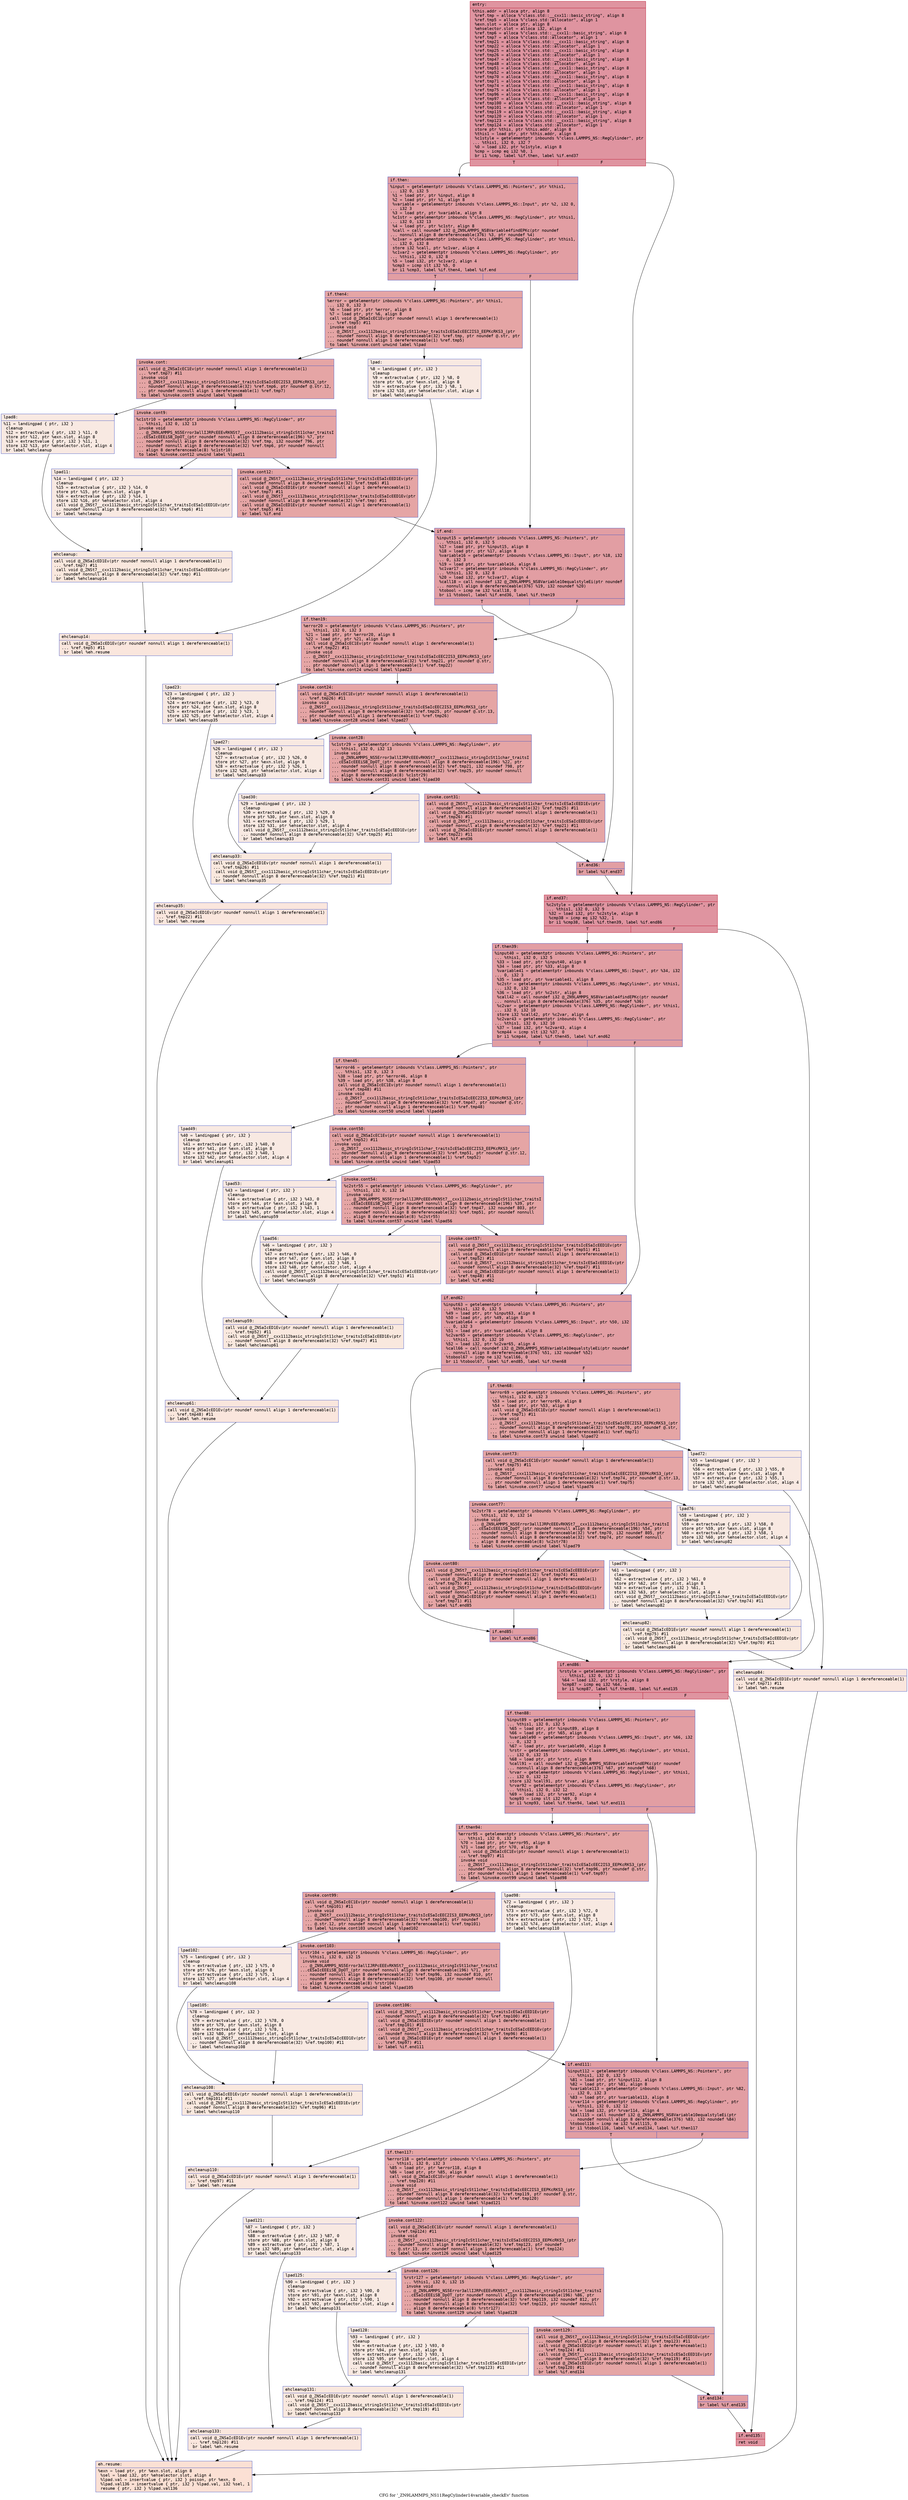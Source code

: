 digraph "CFG for '_ZN9LAMMPS_NS11RegCylinder14variable_checkEv' function" {
	label="CFG for '_ZN9LAMMPS_NS11RegCylinder14variable_checkEv' function";

	Node0x563dc7103fa0 [shape=record,color="#b70d28ff", style=filled, fillcolor="#b70d2870" fontname="Courier",label="{entry:\l|  %this.addr = alloca ptr, align 8\l  %ref.tmp = alloca %\"class.std::__cxx11::basic_string\", align 8\l  %ref.tmp5 = alloca %\"class.std::allocator\", align 1\l  %exn.slot = alloca ptr, align 8\l  %ehselector.slot = alloca i32, align 4\l  %ref.tmp6 = alloca %\"class.std::__cxx11::basic_string\", align 8\l  %ref.tmp7 = alloca %\"class.std::allocator\", align 1\l  %ref.tmp21 = alloca %\"class.std::__cxx11::basic_string\", align 8\l  %ref.tmp22 = alloca %\"class.std::allocator\", align 1\l  %ref.tmp25 = alloca %\"class.std::__cxx11::basic_string\", align 8\l  %ref.tmp26 = alloca %\"class.std::allocator\", align 1\l  %ref.tmp47 = alloca %\"class.std::__cxx11::basic_string\", align 8\l  %ref.tmp48 = alloca %\"class.std::allocator\", align 1\l  %ref.tmp51 = alloca %\"class.std::__cxx11::basic_string\", align 8\l  %ref.tmp52 = alloca %\"class.std::allocator\", align 1\l  %ref.tmp70 = alloca %\"class.std::__cxx11::basic_string\", align 8\l  %ref.tmp71 = alloca %\"class.std::allocator\", align 1\l  %ref.tmp74 = alloca %\"class.std::__cxx11::basic_string\", align 8\l  %ref.tmp75 = alloca %\"class.std::allocator\", align 1\l  %ref.tmp96 = alloca %\"class.std::__cxx11::basic_string\", align 8\l  %ref.tmp97 = alloca %\"class.std::allocator\", align 1\l  %ref.tmp100 = alloca %\"class.std::__cxx11::basic_string\", align 8\l  %ref.tmp101 = alloca %\"class.std::allocator\", align 1\l  %ref.tmp119 = alloca %\"class.std::__cxx11::basic_string\", align 8\l  %ref.tmp120 = alloca %\"class.std::allocator\", align 1\l  %ref.tmp123 = alloca %\"class.std::__cxx11::basic_string\", align 8\l  %ref.tmp124 = alloca %\"class.std::allocator\", align 1\l  store ptr %this, ptr %this.addr, align 8\l  %this1 = load ptr, ptr %this.addr, align 8\l  %c1style = getelementptr inbounds %\"class.LAMMPS_NS::RegCylinder\", ptr\l... %this1, i32 0, i32 7\l  %0 = load i32, ptr %c1style, align 8\l  %cmp = icmp eq i32 %0, 1\l  br i1 %cmp, label %if.then, label %if.end37\l|{<s0>T|<s1>F}}"];
	Node0x563dc7103fa0:s0 -> Node0x563dc71056d0[tooltip="entry -> if.then\nProbability 50.00%" ];
	Node0x563dc7103fa0:s1 -> Node0x563dc7105740[tooltip="entry -> if.end37\nProbability 50.00%" ];
	Node0x563dc71056d0 [shape=record,color="#3d50c3ff", style=filled, fillcolor="#be242e70" fontname="Courier",label="{if.then:\l|  %input = getelementptr inbounds %\"class.LAMMPS_NS::Pointers\", ptr %this1,\l... i32 0, i32 5\l  %1 = load ptr, ptr %input, align 8\l  %2 = load ptr, ptr %1, align 8\l  %variable = getelementptr inbounds %\"class.LAMMPS_NS::Input\", ptr %2, i32 0,\l... i32 3\l  %3 = load ptr, ptr %variable, align 8\l  %c1str = getelementptr inbounds %\"class.LAMMPS_NS::RegCylinder\", ptr %this1,\l... i32 0, i32 13\l  %4 = load ptr, ptr %c1str, align 8\l  %call = call noundef i32 @_ZN9LAMMPS_NS8Variable4findEPKc(ptr noundef\l... nonnull align 8 dereferenceable(376) %3, ptr noundef %4)\l  %c1var = getelementptr inbounds %\"class.LAMMPS_NS::RegCylinder\", ptr %this1,\l... i32 0, i32 8\l  store i32 %call, ptr %c1var, align 4\l  %c1var2 = getelementptr inbounds %\"class.LAMMPS_NS::RegCylinder\", ptr\l... %this1, i32 0, i32 8\l  %5 = load i32, ptr %c1var2, align 4\l  %cmp3 = icmp slt i32 %5, 0\l  br i1 %cmp3, label %if.then4, label %if.end\l|{<s0>T|<s1>F}}"];
	Node0x563dc71056d0:s0 -> Node0x563dc71062c0[tooltip="if.then -> if.then4\nProbability 37.50%" ];
	Node0x563dc71056d0:s1 -> Node0x563dc7106310[tooltip="if.then -> if.end\nProbability 62.50%" ];
	Node0x563dc71062c0 [shape=record,color="#3d50c3ff", style=filled, fillcolor="#c5333470" fontname="Courier",label="{if.then4:\l|  %error = getelementptr inbounds %\"class.LAMMPS_NS::Pointers\", ptr %this1,\l... i32 0, i32 3\l  %6 = load ptr, ptr %error, align 8\l  %7 = load ptr, ptr %6, align 8\l  call void @_ZNSaIcEC1Ev(ptr noundef nonnull align 1 dereferenceable(1)\l... %ref.tmp5) #11\l  invoke void\l... @_ZNSt7__cxx1112basic_stringIcSt11char_traitsIcESaIcEEC2IS3_EEPKcRKS3_(ptr\l... noundef nonnull align 8 dereferenceable(32) %ref.tmp, ptr noundef @.str, ptr\l... noundef nonnull align 1 dereferenceable(1) %ref.tmp5)\l          to label %invoke.cont unwind label %lpad\l}"];
	Node0x563dc71062c0 -> Node0x563dc7106790[tooltip="if.then4 -> invoke.cont\nProbability 100.00%" ];
	Node0x563dc71062c0 -> Node0x563dc7106810[tooltip="if.then4 -> lpad\nProbability 0.00%" ];
	Node0x563dc7106790 [shape=record,color="#3d50c3ff", style=filled, fillcolor="#c5333470" fontname="Courier",label="{invoke.cont:\l|  call void @_ZNSaIcEC1Ev(ptr noundef nonnull align 1 dereferenceable(1)\l... %ref.tmp7) #11\l  invoke void\l... @_ZNSt7__cxx1112basic_stringIcSt11char_traitsIcESaIcEEC2IS3_EEPKcRKS3_(ptr\l... noundef nonnull align 8 dereferenceable(32) %ref.tmp6, ptr noundef @.str.12,\l... ptr noundef nonnull align 1 dereferenceable(1) %ref.tmp7)\l          to label %invoke.cont9 unwind label %lpad8\l}"];
	Node0x563dc7106790 -> Node0x563dc7106b30[tooltip="invoke.cont -> invoke.cont9\nProbability 100.00%" ];
	Node0x563dc7106790 -> Node0x563dc7106b80[tooltip="invoke.cont -> lpad8\nProbability 0.00%" ];
	Node0x563dc7106b30 [shape=record,color="#3d50c3ff", style=filled, fillcolor="#c5333470" fontname="Courier",label="{invoke.cont9:\l|  %c1str10 = getelementptr inbounds %\"class.LAMMPS_NS::RegCylinder\", ptr\l... %this1, i32 0, i32 13\l  invoke void\l... @_ZN9LAMMPS_NS5Error3allIJRPcEEEvRKNSt7__cxx1112basic_stringIcSt11char_traitsI\l...cESaIcEEEiSB_DpOT_(ptr noundef nonnull align 8 dereferenceable(196) %7, ptr\l... noundef nonnull align 8 dereferenceable(32) %ref.tmp, i32 noundef 796, ptr\l... noundef nonnull align 8 dereferenceable(32) %ref.tmp6, ptr noundef nonnull\l... align 8 dereferenceable(8) %c1str10)\l          to label %invoke.cont12 unwind label %lpad11\l}"];
	Node0x563dc7106b30 -> Node0x563dc7106ae0[tooltip="invoke.cont9 -> invoke.cont12\nProbability 100.00%" ];
	Node0x563dc7106b30 -> Node0x563dc7107530[tooltip="invoke.cont9 -> lpad11\nProbability 0.00%" ];
	Node0x563dc7106ae0 [shape=record,color="#3d50c3ff", style=filled, fillcolor="#c5333470" fontname="Courier",label="{invoke.cont12:\l|  call void @_ZNSt7__cxx1112basic_stringIcSt11char_traitsIcESaIcEED1Ev(ptr\l... noundef nonnull align 8 dereferenceable(32) %ref.tmp6) #11\l  call void @_ZNSaIcED1Ev(ptr noundef nonnull align 1 dereferenceable(1)\l... %ref.tmp7) #11\l  call void @_ZNSt7__cxx1112basic_stringIcSt11char_traitsIcESaIcEED1Ev(ptr\l... noundef nonnull align 8 dereferenceable(32) %ref.tmp) #11\l  call void @_ZNSaIcED1Ev(ptr noundef nonnull align 1 dereferenceable(1)\l... %ref.tmp5) #11\l  br label %if.end\l}"];
	Node0x563dc7106ae0 -> Node0x563dc7106310[tooltip="invoke.cont12 -> if.end\nProbability 100.00%" ];
	Node0x563dc7106810 [shape=record,color="#3d50c3ff", style=filled, fillcolor="#efcebd70" fontname="Courier",label="{lpad:\l|  %8 = landingpad \{ ptr, i32 \}\l          cleanup\l  %9 = extractvalue \{ ptr, i32 \} %8, 0\l  store ptr %9, ptr %exn.slot, align 8\l  %10 = extractvalue \{ ptr, i32 \} %8, 1\l  store i32 %10, ptr %ehselector.slot, align 4\l  br label %ehcleanup14\l}"];
	Node0x563dc7106810 -> Node0x563dc7107ef0[tooltip="lpad -> ehcleanup14\nProbability 100.00%" ];
	Node0x563dc7106b80 [shape=record,color="#3d50c3ff", style=filled, fillcolor="#efcebd70" fontname="Courier",label="{lpad8:\l|  %11 = landingpad \{ ptr, i32 \}\l          cleanup\l  %12 = extractvalue \{ ptr, i32 \} %11, 0\l  store ptr %12, ptr %exn.slot, align 8\l  %13 = extractvalue \{ ptr, i32 \} %11, 1\l  store i32 %13, ptr %ehselector.slot, align 4\l  br label %ehcleanup\l}"];
	Node0x563dc7106b80 -> Node0x563dc71081f0[tooltip="lpad8 -> ehcleanup\nProbability 100.00%" ];
	Node0x563dc7107530 [shape=record,color="#3d50c3ff", style=filled, fillcolor="#efcebd70" fontname="Courier",label="{lpad11:\l|  %14 = landingpad \{ ptr, i32 \}\l          cleanup\l  %15 = extractvalue \{ ptr, i32 \} %14, 0\l  store ptr %15, ptr %exn.slot, align 8\l  %16 = extractvalue \{ ptr, i32 \} %14, 1\l  store i32 %16, ptr %ehselector.slot, align 4\l  call void @_ZNSt7__cxx1112basic_stringIcSt11char_traitsIcESaIcEED1Ev(ptr\l... noundef nonnull align 8 dereferenceable(32) %ref.tmp6) #11\l  br label %ehcleanup\l}"];
	Node0x563dc7107530 -> Node0x563dc71081f0[tooltip="lpad11 -> ehcleanup\nProbability 100.00%" ];
	Node0x563dc71081f0 [shape=record,color="#3d50c3ff", style=filled, fillcolor="#f2cab570" fontname="Courier",label="{ehcleanup:\l|  call void @_ZNSaIcED1Ev(ptr noundef nonnull align 1 dereferenceable(1)\l... %ref.tmp7) #11\l  call void @_ZNSt7__cxx1112basic_stringIcSt11char_traitsIcESaIcEED1Ev(ptr\l... noundef nonnull align 8 dereferenceable(32) %ref.tmp) #11\l  br label %ehcleanup14\l}"];
	Node0x563dc71081f0 -> Node0x563dc7107ef0[tooltip="ehcleanup -> ehcleanup14\nProbability 100.00%" ];
	Node0x563dc7107ef0 [shape=record,color="#3d50c3ff", style=filled, fillcolor="#f3c7b170" fontname="Courier",label="{ehcleanup14:\l|  call void @_ZNSaIcED1Ev(ptr noundef nonnull align 1 dereferenceable(1)\l... %ref.tmp5) #11\l  br label %eh.resume\l}"];
	Node0x563dc7107ef0 -> Node0x563dc7108b00[tooltip="ehcleanup14 -> eh.resume\nProbability 100.00%" ];
	Node0x563dc7106310 [shape=record,color="#3d50c3ff", style=filled, fillcolor="#be242e70" fontname="Courier",label="{if.end:\l|  %input15 = getelementptr inbounds %\"class.LAMMPS_NS::Pointers\", ptr\l... %this1, i32 0, i32 5\l  %17 = load ptr, ptr %input15, align 8\l  %18 = load ptr, ptr %17, align 8\l  %variable16 = getelementptr inbounds %\"class.LAMMPS_NS::Input\", ptr %18, i32\l... 0, i32 3\l  %19 = load ptr, ptr %variable16, align 8\l  %c1var17 = getelementptr inbounds %\"class.LAMMPS_NS::RegCylinder\", ptr\l... %this1, i32 0, i32 8\l  %20 = load i32, ptr %c1var17, align 4\l  %call18 = call noundef i32 @_ZN9LAMMPS_NS8Variable10equalstyleEi(ptr noundef\l... nonnull align 8 dereferenceable(376) %19, i32 noundef %20)\l  %tobool = icmp ne i32 %call18, 0\l  br i1 %tobool, label %if.end36, label %if.then19\l|{<s0>T|<s1>F}}"];
	Node0x563dc7106310:s0 -> Node0x563dc7109310[tooltip="if.end -> if.end36\nProbability 62.50%" ];
	Node0x563dc7106310:s1 -> Node0x563dc7109360[tooltip="if.end -> if.then19\nProbability 37.50%" ];
	Node0x563dc7109360 [shape=record,color="#3d50c3ff", style=filled, fillcolor="#c5333470" fontname="Courier",label="{if.then19:\l|  %error20 = getelementptr inbounds %\"class.LAMMPS_NS::Pointers\", ptr\l... %this1, i32 0, i32 3\l  %21 = load ptr, ptr %error20, align 8\l  %22 = load ptr, ptr %21, align 8\l  call void @_ZNSaIcEC1Ev(ptr noundef nonnull align 1 dereferenceable(1)\l... %ref.tmp22) #11\l  invoke void\l... @_ZNSt7__cxx1112basic_stringIcSt11char_traitsIcESaIcEEC2IS3_EEPKcRKS3_(ptr\l... noundef nonnull align 8 dereferenceable(32) %ref.tmp21, ptr noundef @.str,\l... ptr noundef nonnull align 1 dereferenceable(1) %ref.tmp22)\l          to label %invoke.cont24 unwind label %lpad23\l}"];
	Node0x563dc7109360 -> Node0x563dc7109850[tooltip="if.then19 -> invoke.cont24\nProbability 100.00%" ];
	Node0x563dc7109360 -> Node0x563dc71098d0[tooltip="if.then19 -> lpad23\nProbability 0.00%" ];
	Node0x563dc7109850 [shape=record,color="#3d50c3ff", style=filled, fillcolor="#c5333470" fontname="Courier",label="{invoke.cont24:\l|  call void @_ZNSaIcEC1Ev(ptr noundef nonnull align 1 dereferenceable(1)\l... %ref.tmp26) #11\l  invoke void\l... @_ZNSt7__cxx1112basic_stringIcSt11char_traitsIcESaIcEEC2IS3_EEPKcRKS3_(ptr\l... noundef nonnull align 8 dereferenceable(32) %ref.tmp25, ptr noundef @.str.13,\l... ptr noundef nonnull align 1 dereferenceable(1) %ref.tmp26)\l          to label %invoke.cont28 unwind label %lpad27\l}"];
	Node0x563dc7109850 -> Node0x563dc7109c50[tooltip="invoke.cont24 -> invoke.cont28\nProbability 100.00%" ];
	Node0x563dc7109850 -> Node0x563dc7109ca0[tooltip="invoke.cont24 -> lpad27\nProbability 0.00%" ];
	Node0x563dc7109c50 [shape=record,color="#3d50c3ff", style=filled, fillcolor="#c5333470" fontname="Courier",label="{invoke.cont28:\l|  %c1str29 = getelementptr inbounds %\"class.LAMMPS_NS::RegCylinder\", ptr\l... %this1, i32 0, i32 13\l  invoke void\l... @_ZN9LAMMPS_NS5Error3allIJRPcEEEvRKNSt7__cxx1112basic_stringIcSt11char_traitsI\l...cESaIcEEEiSB_DpOT_(ptr noundef nonnull align 8 dereferenceable(196) %22, ptr\l... noundef nonnull align 8 dereferenceable(32) %ref.tmp21, i32 noundef 798, ptr\l... noundef nonnull align 8 dereferenceable(32) %ref.tmp25, ptr noundef nonnull\l... align 8 dereferenceable(8) %c1str29)\l          to label %invoke.cont31 unwind label %lpad30\l}"];
	Node0x563dc7109c50 -> Node0x563dc7109c00[tooltip="invoke.cont28 -> invoke.cont31\nProbability 100.00%" ];
	Node0x563dc7109c50 -> Node0x563dc710a090[tooltip="invoke.cont28 -> lpad30\nProbability 0.00%" ];
	Node0x563dc7109c00 [shape=record,color="#3d50c3ff", style=filled, fillcolor="#c5333470" fontname="Courier",label="{invoke.cont31:\l|  call void @_ZNSt7__cxx1112basic_stringIcSt11char_traitsIcESaIcEED1Ev(ptr\l... noundef nonnull align 8 dereferenceable(32) %ref.tmp25) #11\l  call void @_ZNSaIcED1Ev(ptr noundef nonnull align 1 dereferenceable(1)\l... %ref.tmp26) #11\l  call void @_ZNSt7__cxx1112basic_stringIcSt11char_traitsIcESaIcEED1Ev(ptr\l... noundef nonnull align 8 dereferenceable(32) %ref.tmp21) #11\l  call void @_ZNSaIcED1Ev(ptr noundef nonnull align 1 dereferenceable(1)\l... %ref.tmp22) #11\l  br label %if.end36\l}"];
	Node0x563dc7109c00 -> Node0x563dc7109310[tooltip="invoke.cont31 -> if.end36\nProbability 100.00%" ];
	Node0x563dc71098d0 [shape=record,color="#3d50c3ff", style=filled, fillcolor="#efcebd70" fontname="Courier",label="{lpad23:\l|  %23 = landingpad \{ ptr, i32 \}\l          cleanup\l  %24 = extractvalue \{ ptr, i32 \} %23, 0\l  store ptr %24, ptr %exn.slot, align 8\l  %25 = extractvalue \{ ptr, i32 \} %23, 1\l  store i32 %25, ptr %ehselector.slot, align 4\l  br label %ehcleanup35\l}"];
	Node0x563dc71098d0 -> Node0x563dc710aa50[tooltip="lpad23 -> ehcleanup35\nProbability 100.00%" ];
	Node0x563dc7109ca0 [shape=record,color="#3d50c3ff", style=filled, fillcolor="#efcebd70" fontname="Courier",label="{lpad27:\l|  %26 = landingpad \{ ptr, i32 \}\l          cleanup\l  %27 = extractvalue \{ ptr, i32 \} %26, 0\l  store ptr %27, ptr %exn.slot, align 8\l  %28 = extractvalue \{ ptr, i32 \} %26, 1\l  store i32 %28, ptr %ehselector.slot, align 4\l  br label %ehcleanup33\l}"];
	Node0x563dc7109ca0 -> Node0x563dc710ad50[tooltip="lpad27 -> ehcleanup33\nProbability 100.00%" ];
	Node0x563dc710a090 [shape=record,color="#3d50c3ff", style=filled, fillcolor="#efcebd70" fontname="Courier",label="{lpad30:\l|  %29 = landingpad \{ ptr, i32 \}\l          cleanup\l  %30 = extractvalue \{ ptr, i32 \} %29, 0\l  store ptr %30, ptr %exn.slot, align 8\l  %31 = extractvalue \{ ptr, i32 \} %29, 1\l  store i32 %31, ptr %ehselector.slot, align 4\l  call void @_ZNSt7__cxx1112basic_stringIcSt11char_traitsIcESaIcEED1Ev(ptr\l... noundef nonnull align 8 dereferenceable(32) %ref.tmp25) #11\l  br label %ehcleanup33\l}"];
	Node0x563dc710a090 -> Node0x563dc710ad50[tooltip="lpad30 -> ehcleanup33\nProbability 100.00%" ];
	Node0x563dc710ad50 [shape=record,color="#3d50c3ff", style=filled, fillcolor="#f2cab570" fontname="Courier",label="{ehcleanup33:\l|  call void @_ZNSaIcED1Ev(ptr noundef nonnull align 1 dereferenceable(1)\l... %ref.tmp26) #11\l  call void @_ZNSt7__cxx1112basic_stringIcSt11char_traitsIcESaIcEED1Ev(ptr\l... noundef nonnull align 8 dereferenceable(32) %ref.tmp21) #11\l  br label %ehcleanup35\l}"];
	Node0x563dc710ad50 -> Node0x563dc710aa50[tooltip="ehcleanup33 -> ehcleanup35\nProbability 100.00%" ];
	Node0x563dc710aa50 [shape=record,color="#3d50c3ff", style=filled, fillcolor="#f3c7b170" fontname="Courier",label="{ehcleanup35:\l|  call void @_ZNSaIcED1Ev(ptr noundef nonnull align 1 dereferenceable(1)\l... %ref.tmp22) #11\l  br label %eh.resume\l}"];
	Node0x563dc710aa50 -> Node0x563dc7108b00[tooltip="ehcleanup35 -> eh.resume\nProbability 100.00%" ];
	Node0x563dc7109310 [shape=record,color="#3d50c3ff", style=filled, fillcolor="#be242e70" fontname="Courier",label="{if.end36:\l|  br label %if.end37\l}"];
	Node0x563dc7109310 -> Node0x563dc7105740[tooltip="if.end36 -> if.end37\nProbability 100.00%" ];
	Node0x563dc7105740 [shape=record,color="#b70d28ff", style=filled, fillcolor="#b70d2870" fontname="Courier",label="{if.end37:\l|  %c2style = getelementptr inbounds %\"class.LAMMPS_NS::RegCylinder\", ptr\l... %this1, i32 0, i32 9\l  %32 = load i32, ptr %c2style, align 8\l  %cmp38 = icmp eq i32 %32, 1\l  br i1 %cmp38, label %if.then39, label %if.end86\l|{<s0>T|<s1>F}}"];
	Node0x563dc7105740:s0 -> Node0x563dc710b930[tooltip="if.end37 -> if.then39\nProbability 50.00%" ];
	Node0x563dc7105740:s1 -> Node0x563dc710b980[tooltip="if.end37 -> if.end86\nProbability 50.00%" ];
	Node0x563dc710b930 [shape=record,color="#3d50c3ff", style=filled, fillcolor="#be242e70" fontname="Courier",label="{if.then39:\l|  %input40 = getelementptr inbounds %\"class.LAMMPS_NS::Pointers\", ptr\l... %this1, i32 0, i32 5\l  %33 = load ptr, ptr %input40, align 8\l  %34 = load ptr, ptr %33, align 8\l  %variable41 = getelementptr inbounds %\"class.LAMMPS_NS::Input\", ptr %34, i32\l... 0, i32 3\l  %35 = load ptr, ptr %variable41, align 8\l  %c2str = getelementptr inbounds %\"class.LAMMPS_NS::RegCylinder\", ptr %this1,\l... i32 0, i32 14\l  %36 = load ptr, ptr %c2str, align 8\l  %call42 = call noundef i32 @_ZN9LAMMPS_NS8Variable4findEPKc(ptr noundef\l... nonnull align 8 dereferenceable(376) %35, ptr noundef %36)\l  %c2var = getelementptr inbounds %\"class.LAMMPS_NS::RegCylinder\", ptr %this1,\l... i32 0, i32 10\l  store i32 %call42, ptr %c2var, align 4\l  %c2var43 = getelementptr inbounds %\"class.LAMMPS_NS::RegCylinder\", ptr\l... %this1, i32 0, i32 10\l  %37 = load i32, ptr %c2var43, align 4\l  %cmp44 = icmp slt i32 %37, 0\l  br i1 %cmp44, label %if.then45, label %if.end62\l|{<s0>T|<s1>F}}"];
	Node0x563dc710b930:s0 -> Node0x563dc710c480[tooltip="if.then39 -> if.then45\nProbability 37.50%" ];
	Node0x563dc710b930:s1 -> Node0x563dc710c4d0[tooltip="if.then39 -> if.end62\nProbability 62.50%" ];
	Node0x563dc710c480 [shape=record,color="#3d50c3ff", style=filled, fillcolor="#c5333470" fontname="Courier",label="{if.then45:\l|  %error46 = getelementptr inbounds %\"class.LAMMPS_NS::Pointers\", ptr\l... %this1, i32 0, i32 3\l  %38 = load ptr, ptr %error46, align 8\l  %39 = load ptr, ptr %38, align 8\l  call void @_ZNSaIcEC1Ev(ptr noundef nonnull align 1 dereferenceable(1)\l... %ref.tmp48) #11\l  invoke void\l... @_ZNSt7__cxx1112basic_stringIcSt11char_traitsIcESaIcEEC2IS3_EEPKcRKS3_(ptr\l... noundef nonnull align 8 dereferenceable(32) %ref.tmp47, ptr noundef @.str,\l... ptr noundef nonnull align 1 dereferenceable(1) %ref.tmp48)\l          to label %invoke.cont50 unwind label %lpad49\l}"];
	Node0x563dc710c480 -> Node0x563dc710c930[tooltip="if.then45 -> invoke.cont50\nProbability 100.00%" ];
	Node0x563dc710c480 -> Node0x563dc710c9b0[tooltip="if.then45 -> lpad49\nProbability 0.00%" ];
	Node0x563dc710c930 [shape=record,color="#3d50c3ff", style=filled, fillcolor="#c5333470" fontname="Courier",label="{invoke.cont50:\l|  call void @_ZNSaIcEC1Ev(ptr noundef nonnull align 1 dereferenceable(1)\l... %ref.tmp52) #11\l  invoke void\l... @_ZNSt7__cxx1112basic_stringIcSt11char_traitsIcESaIcEEC2IS3_EEPKcRKS3_(ptr\l... noundef nonnull align 8 dereferenceable(32) %ref.tmp51, ptr noundef @.str.12,\l... ptr noundef nonnull align 1 dereferenceable(1) %ref.tmp52)\l          to label %invoke.cont54 unwind label %lpad53\l}"];
	Node0x563dc710c930 -> Node0x563dc710ccd0[tooltip="invoke.cont50 -> invoke.cont54\nProbability 100.00%" ];
	Node0x563dc710c930 -> Node0x563dc710cd20[tooltip="invoke.cont50 -> lpad53\nProbability 0.00%" ];
	Node0x563dc710ccd0 [shape=record,color="#3d50c3ff", style=filled, fillcolor="#c5333470" fontname="Courier",label="{invoke.cont54:\l|  %c2str55 = getelementptr inbounds %\"class.LAMMPS_NS::RegCylinder\", ptr\l... %this1, i32 0, i32 14\l  invoke void\l... @_ZN9LAMMPS_NS5Error3allIJRPcEEEvRKNSt7__cxx1112basic_stringIcSt11char_traitsI\l...cESaIcEEEiSB_DpOT_(ptr noundef nonnull align 8 dereferenceable(196) %39, ptr\l... noundef nonnull align 8 dereferenceable(32) %ref.tmp47, i32 noundef 803, ptr\l... noundef nonnull align 8 dereferenceable(32) %ref.tmp51, ptr noundef nonnull\l... align 8 dereferenceable(8) %c2str55)\l          to label %invoke.cont57 unwind label %lpad56\l}"];
	Node0x563dc710ccd0 -> Node0x563dc710cc80[tooltip="invoke.cont54 -> invoke.cont57\nProbability 100.00%" ];
	Node0x563dc710ccd0 -> Node0x563dc710d110[tooltip="invoke.cont54 -> lpad56\nProbability 0.00%" ];
	Node0x563dc710cc80 [shape=record,color="#3d50c3ff", style=filled, fillcolor="#c5333470" fontname="Courier",label="{invoke.cont57:\l|  call void @_ZNSt7__cxx1112basic_stringIcSt11char_traitsIcESaIcEED1Ev(ptr\l... noundef nonnull align 8 dereferenceable(32) %ref.tmp51) #11\l  call void @_ZNSaIcED1Ev(ptr noundef nonnull align 1 dereferenceable(1)\l... %ref.tmp52) #11\l  call void @_ZNSt7__cxx1112basic_stringIcSt11char_traitsIcESaIcEED1Ev(ptr\l... noundef nonnull align 8 dereferenceable(32) %ref.tmp47) #11\l  call void @_ZNSaIcED1Ev(ptr noundef nonnull align 1 dereferenceable(1)\l... %ref.tmp48) #11\l  br label %if.end62\l}"];
	Node0x563dc710cc80 -> Node0x563dc710c4d0[tooltip="invoke.cont57 -> if.end62\nProbability 100.00%" ];
	Node0x563dc710c9b0 [shape=record,color="#3d50c3ff", style=filled, fillcolor="#efcebd70" fontname="Courier",label="{lpad49:\l|  %40 = landingpad \{ ptr, i32 \}\l          cleanup\l  %41 = extractvalue \{ ptr, i32 \} %40, 0\l  store ptr %41, ptr %exn.slot, align 8\l  %42 = extractvalue \{ ptr, i32 \} %40, 1\l  store i32 %42, ptr %ehselector.slot, align 4\l  br label %ehcleanup61\l}"];
	Node0x563dc710c9b0 -> Node0x563dc710dad0[tooltip="lpad49 -> ehcleanup61\nProbability 100.00%" ];
	Node0x563dc710cd20 [shape=record,color="#3d50c3ff", style=filled, fillcolor="#efcebd70" fontname="Courier",label="{lpad53:\l|  %43 = landingpad \{ ptr, i32 \}\l          cleanup\l  %44 = extractvalue \{ ptr, i32 \} %43, 0\l  store ptr %44, ptr %exn.slot, align 8\l  %45 = extractvalue \{ ptr, i32 \} %43, 1\l  store i32 %45, ptr %ehselector.slot, align 4\l  br label %ehcleanup59\l}"];
	Node0x563dc710cd20 -> Node0x563dc710ddd0[tooltip="lpad53 -> ehcleanup59\nProbability 100.00%" ];
	Node0x563dc710d110 [shape=record,color="#3d50c3ff", style=filled, fillcolor="#efcebd70" fontname="Courier",label="{lpad56:\l|  %46 = landingpad \{ ptr, i32 \}\l          cleanup\l  %47 = extractvalue \{ ptr, i32 \} %46, 0\l  store ptr %47, ptr %exn.slot, align 8\l  %48 = extractvalue \{ ptr, i32 \} %46, 1\l  store i32 %48, ptr %ehselector.slot, align 4\l  call void @_ZNSt7__cxx1112basic_stringIcSt11char_traitsIcESaIcEED1Ev(ptr\l... noundef nonnull align 8 dereferenceable(32) %ref.tmp51) #11\l  br label %ehcleanup59\l}"];
	Node0x563dc710d110 -> Node0x563dc710ddd0[tooltip="lpad56 -> ehcleanup59\nProbability 100.00%" ];
	Node0x563dc710ddd0 [shape=record,color="#3d50c3ff", style=filled, fillcolor="#f2cab570" fontname="Courier",label="{ehcleanup59:\l|  call void @_ZNSaIcED1Ev(ptr noundef nonnull align 1 dereferenceable(1)\l... %ref.tmp52) #11\l  call void @_ZNSt7__cxx1112basic_stringIcSt11char_traitsIcESaIcEED1Ev(ptr\l... noundef nonnull align 8 dereferenceable(32) %ref.tmp47) #11\l  br label %ehcleanup61\l}"];
	Node0x563dc710ddd0 -> Node0x563dc710dad0[tooltip="ehcleanup59 -> ehcleanup61\nProbability 100.00%" ];
	Node0x563dc710dad0 [shape=record,color="#3d50c3ff", style=filled, fillcolor="#f3c7b170" fontname="Courier",label="{ehcleanup61:\l|  call void @_ZNSaIcED1Ev(ptr noundef nonnull align 1 dereferenceable(1)\l... %ref.tmp48) #11\l  br label %eh.resume\l}"];
	Node0x563dc710dad0 -> Node0x563dc7108b00[tooltip="ehcleanup61 -> eh.resume\nProbability 100.00%" ];
	Node0x563dc710c4d0 [shape=record,color="#3d50c3ff", style=filled, fillcolor="#be242e70" fontname="Courier",label="{if.end62:\l|  %input63 = getelementptr inbounds %\"class.LAMMPS_NS::Pointers\", ptr\l... %this1, i32 0, i32 5\l  %49 = load ptr, ptr %input63, align 8\l  %50 = load ptr, ptr %49, align 8\l  %variable64 = getelementptr inbounds %\"class.LAMMPS_NS::Input\", ptr %50, i32\l... 0, i32 3\l  %51 = load ptr, ptr %variable64, align 8\l  %c2var65 = getelementptr inbounds %\"class.LAMMPS_NS::RegCylinder\", ptr\l... %this1, i32 0, i32 10\l  %52 = load i32, ptr %c2var65, align 4\l  %call66 = call noundef i32 @_ZN9LAMMPS_NS8Variable10equalstyleEi(ptr noundef\l... nonnull align 8 dereferenceable(376) %51, i32 noundef %52)\l  %tobool67 = icmp ne i32 %call66, 0\l  br i1 %tobool67, label %if.end85, label %if.then68\l|{<s0>T|<s1>F}}"];
	Node0x563dc710c4d0:s0 -> Node0x563dc7107130[tooltip="if.end62 -> if.end85\nProbability 62.50%" ];
	Node0x563dc710c4d0:s1 -> Node0x563dc7107180[tooltip="if.end62 -> if.then68\nProbability 37.50%" ];
	Node0x563dc7107180 [shape=record,color="#3d50c3ff", style=filled, fillcolor="#c5333470" fontname="Courier",label="{if.then68:\l|  %error69 = getelementptr inbounds %\"class.LAMMPS_NS::Pointers\", ptr\l... %this1, i32 0, i32 3\l  %53 = load ptr, ptr %error69, align 8\l  %54 = load ptr, ptr %53, align 8\l  call void @_ZNSaIcEC1Ev(ptr noundef nonnull align 1 dereferenceable(1)\l... %ref.tmp71) #11\l  invoke void\l... @_ZNSt7__cxx1112basic_stringIcSt11char_traitsIcESaIcEEC2IS3_EEPKcRKS3_(ptr\l... noundef nonnull align 8 dereferenceable(32) %ref.tmp70, ptr noundef @.str,\l... ptr noundef nonnull align 1 dereferenceable(1) %ref.tmp71)\l          to label %invoke.cont73 unwind label %lpad72\l}"];
	Node0x563dc7107180 -> Node0x563dc71100c0[tooltip="if.then68 -> invoke.cont73\nProbability 100.00%" ];
	Node0x563dc7107180 -> Node0x563dc7110140[tooltip="if.then68 -> lpad72\nProbability 0.00%" ];
	Node0x563dc71100c0 [shape=record,color="#3d50c3ff", style=filled, fillcolor="#c5333470" fontname="Courier",label="{invoke.cont73:\l|  call void @_ZNSaIcEC1Ev(ptr noundef nonnull align 1 dereferenceable(1)\l... %ref.tmp75) #11\l  invoke void\l... @_ZNSt7__cxx1112basic_stringIcSt11char_traitsIcESaIcEEC2IS3_EEPKcRKS3_(ptr\l... noundef nonnull align 8 dereferenceable(32) %ref.tmp74, ptr noundef @.str.13,\l... ptr noundef nonnull align 1 dereferenceable(1) %ref.tmp75)\l          to label %invoke.cont77 unwind label %lpad76\l}"];
	Node0x563dc71100c0 -> Node0x563dc7110460[tooltip="invoke.cont73 -> invoke.cont77\nProbability 100.00%" ];
	Node0x563dc71100c0 -> Node0x563dc71104b0[tooltip="invoke.cont73 -> lpad76\nProbability 0.00%" ];
	Node0x563dc7110460 [shape=record,color="#3d50c3ff", style=filled, fillcolor="#c5333470" fontname="Courier",label="{invoke.cont77:\l|  %c2str78 = getelementptr inbounds %\"class.LAMMPS_NS::RegCylinder\", ptr\l... %this1, i32 0, i32 14\l  invoke void\l... @_ZN9LAMMPS_NS5Error3allIJRPcEEEvRKNSt7__cxx1112basic_stringIcSt11char_traitsI\l...cESaIcEEEiSB_DpOT_(ptr noundef nonnull align 8 dereferenceable(196) %54, ptr\l... noundef nonnull align 8 dereferenceable(32) %ref.tmp70, i32 noundef 805, ptr\l... noundef nonnull align 8 dereferenceable(32) %ref.tmp74, ptr noundef nonnull\l... align 8 dereferenceable(8) %c2str78)\l          to label %invoke.cont80 unwind label %lpad79\l}"];
	Node0x563dc7110460 -> Node0x563dc7110410[tooltip="invoke.cont77 -> invoke.cont80\nProbability 100.00%" ];
	Node0x563dc7110460 -> Node0x563dc71108a0[tooltip="invoke.cont77 -> lpad79\nProbability 0.00%" ];
	Node0x563dc7110410 [shape=record,color="#3d50c3ff", style=filled, fillcolor="#c5333470" fontname="Courier",label="{invoke.cont80:\l|  call void @_ZNSt7__cxx1112basic_stringIcSt11char_traitsIcESaIcEED1Ev(ptr\l... noundef nonnull align 8 dereferenceable(32) %ref.tmp74) #11\l  call void @_ZNSaIcED1Ev(ptr noundef nonnull align 1 dereferenceable(1)\l... %ref.tmp75) #11\l  call void @_ZNSt7__cxx1112basic_stringIcSt11char_traitsIcESaIcEED1Ev(ptr\l... noundef nonnull align 8 dereferenceable(32) %ref.tmp70) #11\l  call void @_ZNSaIcED1Ev(ptr noundef nonnull align 1 dereferenceable(1)\l... %ref.tmp71) #11\l  br label %if.end85\l}"];
	Node0x563dc7110410 -> Node0x563dc7107130[tooltip="invoke.cont80 -> if.end85\nProbability 100.00%" ];
	Node0x563dc7110140 [shape=record,color="#3d50c3ff", style=filled, fillcolor="#efcebd70" fontname="Courier",label="{lpad72:\l|  %55 = landingpad \{ ptr, i32 \}\l          cleanup\l  %56 = extractvalue \{ ptr, i32 \} %55, 0\l  store ptr %56, ptr %exn.slot, align 8\l  %57 = extractvalue \{ ptr, i32 \} %55, 1\l  store i32 %57, ptr %ehselector.slot, align 4\l  br label %ehcleanup84\l}"];
	Node0x563dc7110140 -> Node0x563dc7111260[tooltip="lpad72 -> ehcleanup84\nProbability 100.00%" ];
	Node0x563dc71104b0 [shape=record,color="#3d50c3ff", style=filled, fillcolor="#efcebd70" fontname="Courier",label="{lpad76:\l|  %58 = landingpad \{ ptr, i32 \}\l          cleanup\l  %59 = extractvalue \{ ptr, i32 \} %58, 0\l  store ptr %59, ptr %exn.slot, align 8\l  %60 = extractvalue \{ ptr, i32 \} %58, 1\l  store i32 %60, ptr %ehselector.slot, align 4\l  br label %ehcleanup82\l}"];
	Node0x563dc71104b0 -> Node0x563dc7111560[tooltip="lpad76 -> ehcleanup82\nProbability 100.00%" ];
	Node0x563dc71108a0 [shape=record,color="#3d50c3ff", style=filled, fillcolor="#efcebd70" fontname="Courier",label="{lpad79:\l|  %61 = landingpad \{ ptr, i32 \}\l          cleanup\l  %62 = extractvalue \{ ptr, i32 \} %61, 0\l  store ptr %62, ptr %exn.slot, align 8\l  %63 = extractvalue \{ ptr, i32 \} %61, 1\l  store i32 %63, ptr %ehselector.slot, align 4\l  call void @_ZNSt7__cxx1112basic_stringIcSt11char_traitsIcESaIcEED1Ev(ptr\l... noundef nonnull align 8 dereferenceable(32) %ref.tmp74) #11\l  br label %ehcleanup82\l}"];
	Node0x563dc71108a0 -> Node0x563dc7111560[tooltip="lpad79 -> ehcleanup82\nProbability 100.00%" ];
	Node0x563dc7111560 [shape=record,color="#3d50c3ff", style=filled, fillcolor="#f2cab570" fontname="Courier",label="{ehcleanup82:\l|  call void @_ZNSaIcED1Ev(ptr noundef nonnull align 1 dereferenceable(1)\l... %ref.tmp75) #11\l  call void @_ZNSt7__cxx1112basic_stringIcSt11char_traitsIcESaIcEED1Ev(ptr\l... noundef nonnull align 8 dereferenceable(32) %ref.tmp70) #11\l  br label %ehcleanup84\l}"];
	Node0x563dc7111560 -> Node0x563dc7111260[tooltip="ehcleanup82 -> ehcleanup84\nProbability 100.00%" ];
	Node0x563dc7111260 [shape=record,color="#3d50c3ff", style=filled, fillcolor="#f3c7b170" fontname="Courier",label="{ehcleanup84:\l|  call void @_ZNSaIcED1Ev(ptr noundef nonnull align 1 dereferenceable(1)\l... %ref.tmp71) #11\l  br label %eh.resume\l}"];
	Node0x563dc7111260 -> Node0x563dc7108b00[tooltip="ehcleanup84 -> eh.resume\nProbability 100.00%" ];
	Node0x563dc7107130 [shape=record,color="#3d50c3ff", style=filled, fillcolor="#be242e70" fontname="Courier",label="{if.end85:\l|  br label %if.end86\l}"];
	Node0x563dc7107130 -> Node0x563dc710b980[tooltip="if.end85 -> if.end86\nProbability 100.00%" ];
	Node0x563dc710b980 [shape=record,color="#b70d28ff", style=filled, fillcolor="#b70d2870" fontname="Courier",label="{if.end86:\l|  %rstyle = getelementptr inbounds %\"class.LAMMPS_NS::RegCylinder\", ptr\l... %this1, i32 0, i32 11\l  %64 = load i32, ptr %rstyle, align 8\l  %cmp87 = icmp eq i32 %64, 1\l  br i1 %cmp87, label %if.then88, label %if.end135\l|{<s0>T|<s1>F}}"];
	Node0x563dc710b980:s0 -> Node0x563dc7112140[tooltip="if.end86 -> if.then88\nProbability 50.00%" ];
	Node0x563dc710b980:s1 -> Node0x563dc7112190[tooltip="if.end86 -> if.end135\nProbability 50.00%" ];
	Node0x563dc7112140 [shape=record,color="#3d50c3ff", style=filled, fillcolor="#be242e70" fontname="Courier",label="{if.then88:\l|  %input89 = getelementptr inbounds %\"class.LAMMPS_NS::Pointers\", ptr\l... %this1, i32 0, i32 5\l  %65 = load ptr, ptr %input89, align 8\l  %66 = load ptr, ptr %65, align 8\l  %variable90 = getelementptr inbounds %\"class.LAMMPS_NS::Input\", ptr %66, i32\l... 0, i32 3\l  %67 = load ptr, ptr %variable90, align 8\l  %rstr = getelementptr inbounds %\"class.LAMMPS_NS::RegCylinder\", ptr %this1,\l... i32 0, i32 15\l  %68 = load ptr, ptr %rstr, align 8\l  %call91 = call noundef i32 @_ZN9LAMMPS_NS8Variable4findEPKc(ptr noundef\l... nonnull align 8 dereferenceable(376) %67, ptr noundef %68)\l  %rvar = getelementptr inbounds %\"class.LAMMPS_NS::RegCylinder\", ptr %this1,\l... i32 0, i32 12\l  store i32 %call91, ptr %rvar, align 4\l  %rvar92 = getelementptr inbounds %\"class.LAMMPS_NS::RegCylinder\", ptr\l... %this1, i32 0, i32 12\l  %69 = load i32, ptr %rvar92, align 4\l  %cmp93 = icmp slt i32 %69, 0\l  br i1 %cmp93, label %if.then94, label %if.end111\l|{<s0>T|<s1>F}}"];
	Node0x563dc7112140:s0 -> Node0x563dc7112c90[tooltip="if.then88 -> if.then94\nProbability 37.50%" ];
	Node0x563dc7112140:s1 -> Node0x563dc7112ce0[tooltip="if.then88 -> if.end111\nProbability 62.50%" ];
	Node0x563dc7112c90 [shape=record,color="#3d50c3ff", style=filled, fillcolor="#c5333470" fontname="Courier",label="{if.then94:\l|  %error95 = getelementptr inbounds %\"class.LAMMPS_NS::Pointers\", ptr\l... %this1, i32 0, i32 3\l  %70 = load ptr, ptr %error95, align 8\l  %71 = load ptr, ptr %70, align 8\l  call void @_ZNSaIcEC1Ev(ptr noundef nonnull align 1 dereferenceable(1)\l... %ref.tmp97) #11\l  invoke void\l... @_ZNSt7__cxx1112basic_stringIcSt11char_traitsIcESaIcEEC2IS3_EEPKcRKS3_(ptr\l... noundef nonnull align 8 dereferenceable(32) %ref.tmp96, ptr noundef @.str,\l... ptr noundef nonnull align 1 dereferenceable(1) %ref.tmp97)\l          to label %invoke.cont99 unwind label %lpad98\l}"];
	Node0x563dc7112c90 -> Node0x563dc7113140[tooltip="if.then94 -> invoke.cont99\nProbability 100.00%" ];
	Node0x563dc7112c90 -> Node0x563dc71131c0[tooltip="if.then94 -> lpad98\nProbability 0.00%" ];
	Node0x563dc7113140 [shape=record,color="#3d50c3ff", style=filled, fillcolor="#c5333470" fontname="Courier",label="{invoke.cont99:\l|  call void @_ZNSaIcEC1Ev(ptr noundef nonnull align 1 dereferenceable(1)\l... %ref.tmp101) #11\l  invoke void\l... @_ZNSt7__cxx1112basic_stringIcSt11char_traitsIcESaIcEEC2IS3_EEPKcRKS3_(ptr\l... noundef nonnull align 8 dereferenceable(32) %ref.tmp100, ptr noundef\l... @.str.12, ptr noundef nonnull align 1 dereferenceable(1) %ref.tmp101)\l          to label %invoke.cont103 unwind label %lpad102\l}"];
	Node0x563dc7113140 -> Node0x563dc71134e0[tooltip="invoke.cont99 -> invoke.cont103\nProbability 100.00%" ];
	Node0x563dc7113140 -> Node0x563dc7113530[tooltip="invoke.cont99 -> lpad102\nProbability 0.00%" ];
	Node0x563dc71134e0 [shape=record,color="#3d50c3ff", style=filled, fillcolor="#c5333470" fontname="Courier",label="{invoke.cont103:\l|  %rstr104 = getelementptr inbounds %\"class.LAMMPS_NS::RegCylinder\", ptr\l... %this1, i32 0, i32 15\l  invoke void\l... @_ZN9LAMMPS_NS5Error3allIJRPcEEEvRKNSt7__cxx1112basic_stringIcSt11char_traitsI\l...cESaIcEEEiSB_DpOT_(ptr noundef nonnull align 8 dereferenceable(196) %71, ptr\l... noundef nonnull align 8 dereferenceable(32) %ref.tmp96, i32 noundef 810, ptr\l... noundef nonnull align 8 dereferenceable(32) %ref.tmp100, ptr noundef nonnull\l... align 8 dereferenceable(8) %rstr104)\l          to label %invoke.cont106 unwind label %lpad105\l}"];
	Node0x563dc71134e0 -> Node0x563dc7113490[tooltip="invoke.cont103 -> invoke.cont106\nProbability 100.00%" ];
	Node0x563dc71134e0 -> Node0x563dc7113920[tooltip="invoke.cont103 -> lpad105\nProbability 0.00%" ];
	Node0x563dc7113490 [shape=record,color="#3d50c3ff", style=filled, fillcolor="#c5333470" fontname="Courier",label="{invoke.cont106:\l|  call void @_ZNSt7__cxx1112basic_stringIcSt11char_traitsIcESaIcEED1Ev(ptr\l... noundef nonnull align 8 dereferenceable(32) %ref.tmp100) #11\l  call void @_ZNSaIcED1Ev(ptr noundef nonnull align 1 dereferenceable(1)\l... %ref.tmp101) #11\l  call void @_ZNSt7__cxx1112basic_stringIcSt11char_traitsIcESaIcEED1Ev(ptr\l... noundef nonnull align 8 dereferenceable(32) %ref.tmp96) #11\l  call void @_ZNSaIcED1Ev(ptr noundef nonnull align 1 dereferenceable(1)\l... %ref.tmp97) #11\l  br label %if.end111\l}"];
	Node0x563dc7113490 -> Node0x563dc7112ce0[tooltip="invoke.cont106 -> if.end111\nProbability 100.00%" ];
	Node0x563dc71131c0 [shape=record,color="#3d50c3ff", style=filled, fillcolor="#efcebd70" fontname="Courier",label="{lpad98:\l|  %72 = landingpad \{ ptr, i32 \}\l          cleanup\l  %73 = extractvalue \{ ptr, i32 \} %72, 0\l  store ptr %73, ptr %exn.slot, align 8\l  %74 = extractvalue \{ ptr, i32 \} %72, 1\l  store i32 %74, ptr %ehselector.slot, align 4\l  br label %ehcleanup110\l}"];
	Node0x563dc71131c0 -> Node0x563dc71142e0[tooltip="lpad98 -> ehcleanup110\nProbability 100.00%" ];
	Node0x563dc7113530 [shape=record,color="#3d50c3ff", style=filled, fillcolor="#efcebd70" fontname="Courier",label="{lpad102:\l|  %75 = landingpad \{ ptr, i32 \}\l          cleanup\l  %76 = extractvalue \{ ptr, i32 \} %75, 0\l  store ptr %76, ptr %exn.slot, align 8\l  %77 = extractvalue \{ ptr, i32 \} %75, 1\l  store i32 %77, ptr %ehselector.slot, align 4\l  br label %ehcleanup108\l}"];
	Node0x563dc7113530 -> Node0x563dc71145e0[tooltip="lpad102 -> ehcleanup108\nProbability 100.00%" ];
	Node0x563dc7113920 [shape=record,color="#3d50c3ff", style=filled, fillcolor="#efcebd70" fontname="Courier",label="{lpad105:\l|  %78 = landingpad \{ ptr, i32 \}\l          cleanup\l  %79 = extractvalue \{ ptr, i32 \} %78, 0\l  store ptr %79, ptr %exn.slot, align 8\l  %80 = extractvalue \{ ptr, i32 \} %78, 1\l  store i32 %80, ptr %ehselector.slot, align 4\l  call void @_ZNSt7__cxx1112basic_stringIcSt11char_traitsIcESaIcEED1Ev(ptr\l... noundef nonnull align 8 dereferenceable(32) %ref.tmp100) #11\l  br label %ehcleanup108\l}"];
	Node0x563dc7113920 -> Node0x563dc71145e0[tooltip="lpad105 -> ehcleanup108\nProbability 100.00%" ];
	Node0x563dc71145e0 [shape=record,color="#3d50c3ff", style=filled, fillcolor="#f2cab570" fontname="Courier",label="{ehcleanup108:\l|  call void @_ZNSaIcED1Ev(ptr noundef nonnull align 1 dereferenceable(1)\l... %ref.tmp101) #11\l  call void @_ZNSt7__cxx1112basic_stringIcSt11char_traitsIcESaIcEED1Ev(ptr\l... noundef nonnull align 8 dereferenceable(32) %ref.tmp96) #11\l  br label %ehcleanup110\l}"];
	Node0x563dc71145e0 -> Node0x563dc71142e0[tooltip="ehcleanup108 -> ehcleanup110\nProbability 100.00%" ];
	Node0x563dc71142e0 [shape=record,color="#3d50c3ff", style=filled, fillcolor="#f3c7b170" fontname="Courier",label="{ehcleanup110:\l|  call void @_ZNSaIcED1Ev(ptr noundef nonnull align 1 dereferenceable(1)\l... %ref.tmp97) #11\l  br label %eh.resume\l}"];
	Node0x563dc71142e0 -> Node0x563dc7108b00[tooltip="ehcleanup110 -> eh.resume\nProbability 100.00%" ];
	Node0x563dc7112ce0 [shape=record,color="#3d50c3ff", style=filled, fillcolor="#be242e70" fontname="Courier",label="{if.end111:\l|  %input112 = getelementptr inbounds %\"class.LAMMPS_NS::Pointers\", ptr\l... %this1, i32 0, i32 5\l  %81 = load ptr, ptr %input112, align 8\l  %82 = load ptr, ptr %81, align 8\l  %variable113 = getelementptr inbounds %\"class.LAMMPS_NS::Input\", ptr %82,\l... i32 0, i32 3\l  %83 = load ptr, ptr %variable113, align 8\l  %rvar114 = getelementptr inbounds %\"class.LAMMPS_NS::RegCylinder\", ptr\l... %this1, i32 0, i32 12\l  %84 = load i32, ptr %rvar114, align 4\l  %call115 = call noundef i32 @_ZN9LAMMPS_NS8Variable10equalstyleEi(ptr\l... noundef nonnull align 8 dereferenceable(376) %83, i32 noundef %84)\l  %tobool116 = icmp ne i32 %call115, 0\l  br i1 %tobool116, label %if.end134, label %if.then117\l|{<s0>T|<s1>F}}"];
	Node0x563dc7112ce0:s0 -> Node0x563dc7115610[tooltip="if.end111 -> if.end134\nProbability 62.50%" ];
	Node0x563dc7112ce0:s1 -> Node0x563dc7115660[tooltip="if.end111 -> if.then117\nProbability 37.50%" ];
	Node0x563dc7115660 [shape=record,color="#3d50c3ff", style=filled, fillcolor="#c5333470" fontname="Courier",label="{if.then117:\l|  %error118 = getelementptr inbounds %\"class.LAMMPS_NS::Pointers\", ptr\l... %this1, i32 0, i32 3\l  %85 = load ptr, ptr %error118, align 8\l  %86 = load ptr, ptr %85, align 8\l  call void @_ZNSaIcEC1Ev(ptr noundef nonnull align 1 dereferenceable(1)\l... %ref.tmp120) #11\l  invoke void\l... @_ZNSt7__cxx1112basic_stringIcSt11char_traitsIcESaIcEEC2IS3_EEPKcRKS3_(ptr\l... noundef nonnull align 8 dereferenceable(32) %ref.tmp119, ptr noundef @.str,\l... ptr noundef nonnull align 1 dereferenceable(1) %ref.tmp120)\l          to label %invoke.cont122 unwind label %lpad121\l}"];
	Node0x563dc7115660 -> Node0x563dc7115ae0[tooltip="if.then117 -> invoke.cont122\nProbability 100.00%" ];
	Node0x563dc7115660 -> Node0x563dc7115b60[tooltip="if.then117 -> lpad121\nProbability 0.00%" ];
	Node0x563dc7115ae0 [shape=record,color="#3d50c3ff", style=filled, fillcolor="#c5333470" fontname="Courier",label="{invoke.cont122:\l|  call void @_ZNSaIcEC1Ev(ptr noundef nonnull align 1 dereferenceable(1)\l... %ref.tmp124) #11\l  invoke void\l... @_ZNSt7__cxx1112basic_stringIcSt11char_traitsIcESaIcEEC2IS3_EEPKcRKS3_(ptr\l... noundef nonnull align 8 dereferenceable(32) %ref.tmp123, ptr noundef\l... @.str.13, ptr noundef nonnull align 1 dereferenceable(1) %ref.tmp124)\l          to label %invoke.cont126 unwind label %lpad125\l}"];
	Node0x563dc7115ae0 -> Node0x563dc7115e80[tooltip="invoke.cont122 -> invoke.cont126\nProbability 100.00%" ];
	Node0x563dc7115ae0 -> Node0x563dc7115ed0[tooltip="invoke.cont122 -> lpad125\nProbability 0.00%" ];
	Node0x563dc7115e80 [shape=record,color="#3d50c3ff", style=filled, fillcolor="#c5333470" fontname="Courier",label="{invoke.cont126:\l|  %rstr127 = getelementptr inbounds %\"class.LAMMPS_NS::RegCylinder\", ptr\l... %this1, i32 0, i32 15\l  invoke void\l... @_ZN9LAMMPS_NS5Error3allIJRPcEEEvRKNSt7__cxx1112basic_stringIcSt11char_traitsI\l...cESaIcEEEiSB_DpOT_(ptr noundef nonnull align 8 dereferenceable(196) %86, ptr\l... noundef nonnull align 8 dereferenceable(32) %ref.tmp119, i32 noundef 812, ptr\l... noundef nonnull align 8 dereferenceable(32) %ref.tmp123, ptr noundef nonnull\l... align 8 dereferenceable(8) %rstr127)\l          to label %invoke.cont129 unwind label %lpad128\l}"];
	Node0x563dc7115e80 -> Node0x563dc7115e30[tooltip="invoke.cont126 -> invoke.cont129\nProbability 100.00%" ];
	Node0x563dc7115e80 -> Node0x563dc71162c0[tooltip="invoke.cont126 -> lpad128\nProbability 0.00%" ];
	Node0x563dc7115e30 [shape=record,color="#3d50c3ff", style=filled, fillcolor="#c5333470" fontname="Courier",label="{invoke.cont129:\l|  call void @_ZNSt7__cxx1112basic_stringIcSt11char_traitsIcESaIcEED1Ev(ptr\l... noundef nonnull align 8 dereferenceable(32) %ref.tmp123) #11\l  call void @_ZNSaIcED1Ev(ptr noundef nonnull align 1 dereferenceable(1)\l... %ref.tmp124) #11\l  call void @_ZNSt7__cxx1112basic_stringIcSt11char_traitsIcESaIcEED1Ev(ptr\l... noundef nonnull align 8 dereferenceable(32) %ref.tmp119) #11\l  call void @_ZNSaIcED1Ev(ptr noundef nonnull align 1 dereferenceable(1)\l... %ref.tmp120) #11\l  br label %if.end134\l}"];
	Node0x563dc7115e30 -> Node0x563dc7115610[tooltip="invoke.cont129 -> if.end134\nProbability 100.00%" ];
	Node0x563dc7115b60 [shape=record,color="#3d50c3ff", style=filled, fillcolor="#efcebd70" fontname="Courier",label="{lpad121:\l|  %87 = landingpad \{ ptr, i32 \}\l          cleanup\l  %88 = extractvalue \{ ptr, i32 \} %87, 0\l  store ptr %88, ptr %exn.slot, align 8\l  %89 = extractvalue \{ ptr, i32 \} %87, 1\l  store i32 %89, ptr %ehselector.slot, align 4\l  br label %ehcleanup133\l}"];
	Node0x563dc7115b60 -> Node0x563dc7116c80[tooltip="lpad121 -> ehcleanup133\nProbability 100.00%" ];
	Node0x563dc7115ed0 [shape=record,color="#3d50c3ff", style=filled, fillcolor="#efcebd70" fontname="Courier",label="{lpad125:\l|  %90 = landingpad \{ ptr, i32 \}\l          cleanup\l  %91 = extractvalue \{ ptr, i32 \} %90, 0\l  store ptr %91, ptr %exn.slot, align 8\l  %92 = extractvalue \{ ptr, i32 \} %90, 1\l  store i32 %92, ptr %ehselector.slot, align 4\l  br label %ehcleanup131\l}"];
	Node0x563dc7115ed0 -> Node0x563dc7116f80[tooltip="lpad125 -> ehcleanup131\nProbability 100.00%" ];
	Node0x563dc71162c0 [shape=record,color="#3d50c3ff", style=filled, fillcolor="#efcebd70" fontname="Courier",label="{lpad128:\l|  %93 = landingpad \{ ptr, i32 \}\l          cleanup\l  %94 = extractvalue \{ ptr, i32 \} %93, 0\l  store ptr %94, ptr %exn.slot, align 8\l  %95 = extractvalue \{ ptr, i32 \} %93, 1\l  store i32 %95, ptr %ehselector.slot, align 4\l  call void @_ZNSt7__cxx1112basic_stringIcSt11char_traitsIcESaIcEED1Ev(ptr\l... noundef nonnull align 8 dereferenceable(32) %ref.tmp123) #11\l  br label %ehcleanup131\l}"];
	Node0x563dc71162c0 -> Node0x563dc7116f80[tooltip="lpad128 -> ehcleanup131\nProbability 100.00%" ];
	Node0x563dc7116f80 [shape=record,color="#3d50c3ff", style=filled, fillcolor="#f2cab570" fontname="Courier",label="{ehcleanup131:\l|  call void @_ZNSaIcED1Ev(ptr noundef nonnull align 1 dereferenceable(1)\l... %ref.tmp124) #11\l  call void @_ZNSt7__cxx1112basic_stringIcSt11char_traitsIcESaIcEED1Ev(ptr\l... noundef nonnull align 8 dereferenceable(32) %ref.tmp119) #11\l  br label %ehcleanup133\l}"];
	Node0x563dc7116f80 -> Node0x563dc7116c80[tooltip="ehcleanup131 -> ehcleanup133\nProbability 100.00%" ];
	Node0x563dc7116c80 [shape=record,color="#3d50c3ff", style=filled, fillcolor="#f3c7b170" fontname="Courier",label="{ehcleanup133:\l|  call void @_ZNSaIcED1Ev(ptr noundef nonnull align 1 dereferenceable(1)\l... %ref.tmp120) #11\l  br label %eh.resume\l}"];
	Node0x563dc7116c80 -> Node0x563dc7108b00[tooltip="ehcleanup133 -> eh.resume\nProbability 100.00%" ];
	Node0x563dc7115610 [shape=record,color="#3d50c3ff", style=filled, fillcolor="#be242e70" fontname="Courier",label="{if.end134:\l|  br label %if.end135\l}"];
	Node0x563dc7115610 -> Node0x563dc7112190[tooltip="if.end134 -> if.end135\nProbability 100.00%" ];
	Node0x563dc7112190 [shape=record,color="#b70d28ff", style=filled, fillcolor="#b70d2870" fontname="Courier",label="{if.end135:\l|  ret void\l}"];
	Node0x563dc7108b00 [shape=record,color="#3d50c3ff", style=filled, fillcolor="#f7b99e70" fontname="Courier",label="{eh.resume:\l|  %exn = load ptr, ptr %exn.slot, align 8\l  %sel = load i32, ptr %ehselector.slot, align 4\l  %lpad.val = insertvalue \{ ptr, i32 \} poison, ptr %exn, 0\l  %lpad.val136 = insertvalue \{ ptr, i32 \} %lpad.val, i32 %sel, 1\l  resume \{ ptr, i32 \} %lpad.val136\l}"];
}
